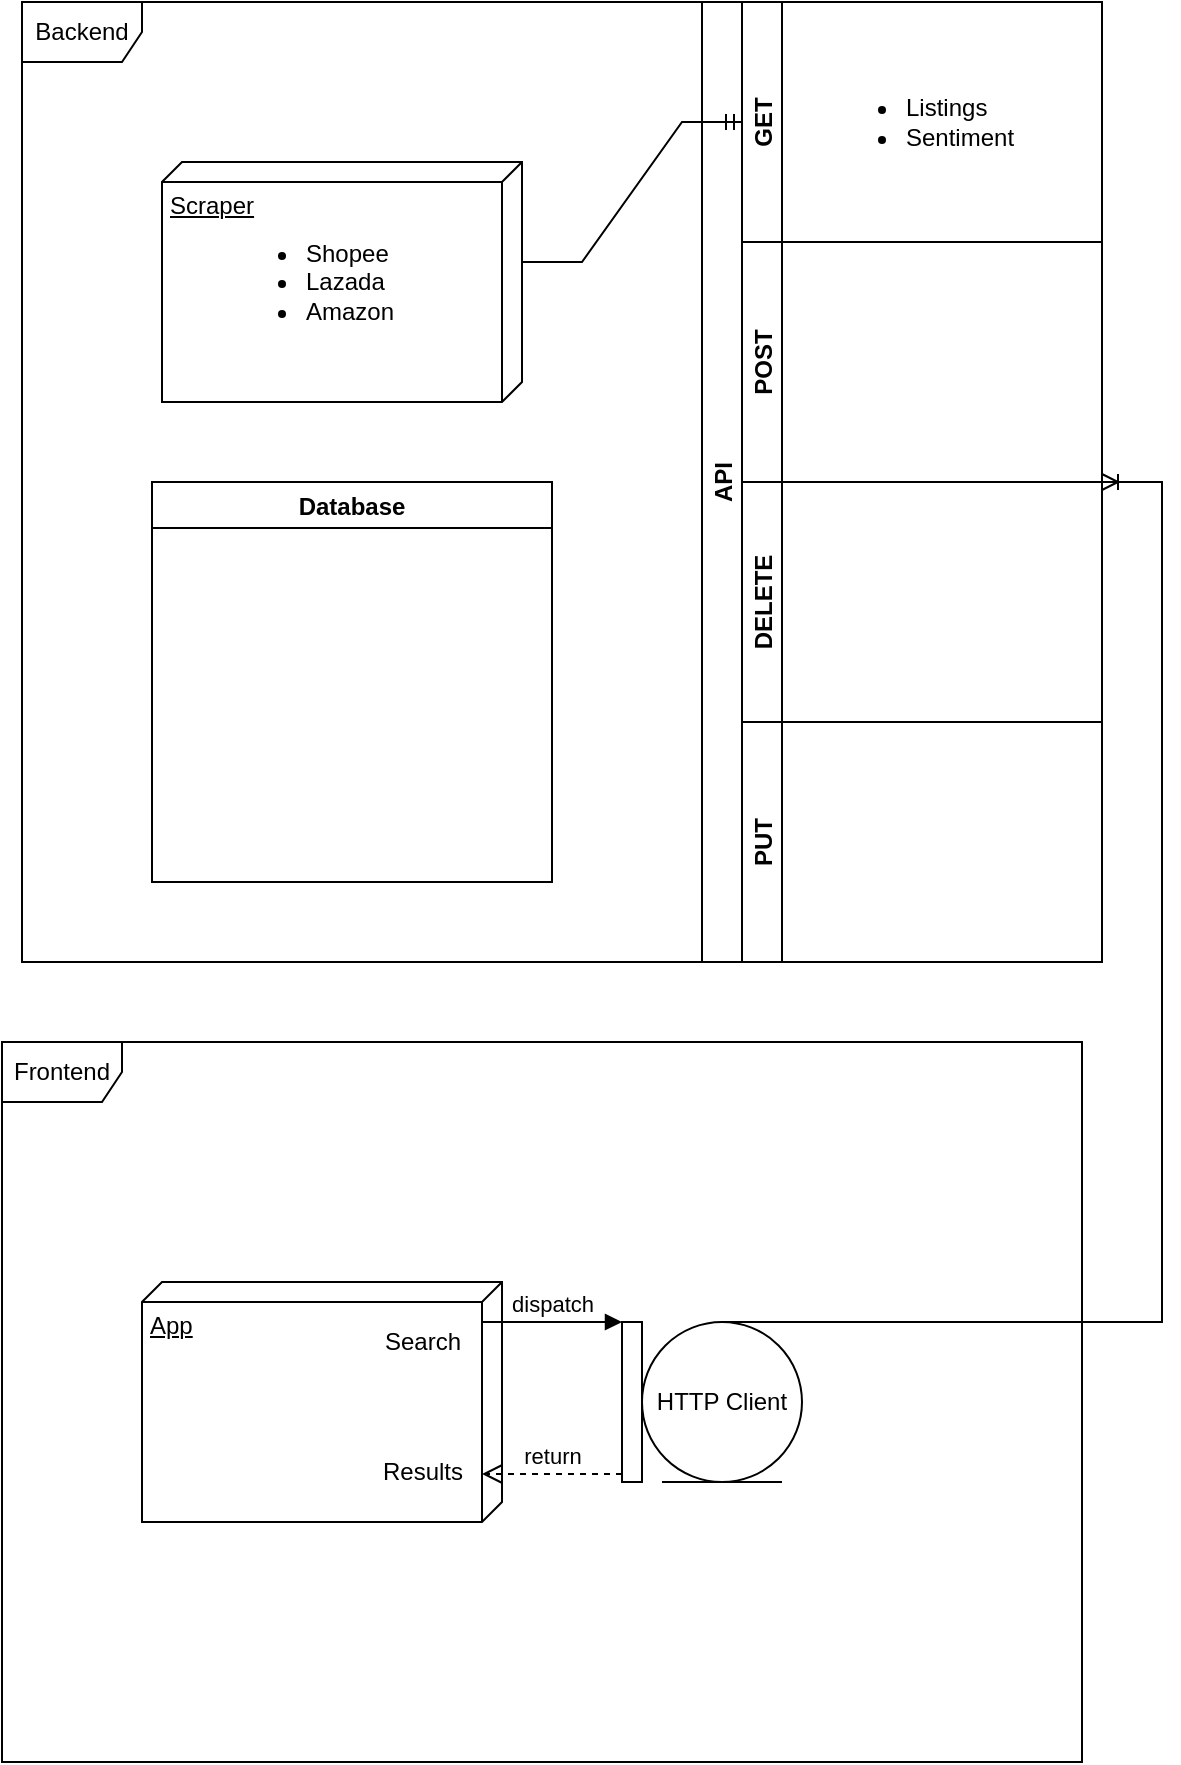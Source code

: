 <mxfile version="20.0.3" type="github"><diagram id="TygaNg8Vwi8kkUFEqSgf" name="Page-1"><mxGraphModel dx="1426" dy="712" grid="1" gridSize="10" guides="1" tooltips="1" connect="1" arrows="1" fold="1" page="1" pageScale="1" pageWidth="850" pageHeight="1100" math="0" shadow="0"><root><mxCell id="0"/><mxCell id="1" parent="0"/><mxCell id="lMQCDEXcYFpefWihs0on-1" value="Frontend" style="shape=umlFrame;whiteSpace=wrap;html=1;" vertex="1" parent="1"><mxGeometry x="150" y="560" width="540" height="360" as="geometry"/></mxCell><mxCell id="lMQCDEXcYFpefWihs0on-2" value="Backend" style="shape=umlFrame;whiteSpace=wrap;html=1;" vertex="1" parent="1"><mxGeometry x="160" y="40" width="540" height="480" as="geometry"/></mxCell><mxCell id="lMQCDEXcYFpefWihs0on-3" value="HTTP Client" style="ellipse;shape=umlEntity;whiteSpace=wrap;html=1;" vertex="1" parent="1"><mxGeometry x="470" y="700" width="80" height="80" as="geometry"/></mxCell><mxCell id="lMQCDEXcYFpefWihs0on-4" value="App&lt;br&gt;" style="verticalAlign=top;align=left;spacingTop=8;spacingLeft=2;spacingRight=12;shape=cube;size=10;direction=south;fontStyle=4;html=1;" vertex="1" parent="1"><mxGeometry x="220" y="680" width="180" height="120" as="geometry"/></mxCell><mxCell id="lMQCDEXcYFpefWihs0on-5" value="" style="html=1;points=[];perimeter=orthogonalPerimeter;" vertex="1" parent="1"><mxGeometry x="460" y="700" width="10" height="80" as="geometry"/></mxCell><mxCell id="lMQCDEXcYFpefWihs0on-6" value="dispatch" style="html=1;verticalAlign=bottom;endArrow=block;entryX=0;entryY=0;rounded=0;" edge="1" parent="1" target="lMQCDEXcYFpefWihs0on-5"><mxGeometry relative="1" as="geometry"><mxPoint x="390" y="700" as="sourcePoint"/></mxGeometry></mxCell><mxCell id="lMQCDEXcYFpefWihs0on-7" value="return" style="html=1;verticalAlign=bottom;endArrow=open;dashed=1;endSize=8;exitX=0;exitY=0.95;rounded=0;" edge="1" parent="1" source="lMQCDEXcYFpefWihs0on-5"><mxGeometry relative="1" as="geometry"><mxPoint x="390" y="776" as="targetPoint"/></mxGeometry></mxCell><mxCell id="lMQCDEXcYFpefWihs0on-8" value="Search" style="text;html=1;resizable=0;autosize=1;align=center;verticalAlign=middle;points=[];fillColor=none;strokeColor=none;rounded=0;" vertex="1" parent="1"><mxGeometry x="330" y="695" width="60" height="30" as="geometry"/></mxCell><mxCell id="lMQCDEXcYFpefWihs0on-9" value="Results" style="text;html=1;resizable=0;autosize=1;align=center;verticalAlign=middle;points=[];fillColor=none;strokeColor=none;rounded=0;" vertex="1" parent="1"><mxGeometry x="330" y="760" width="60" height="30" as="geometry"/></mxCell><mxCell id="lMQCDEXcYFpefWihs0on-10" value="Scraper" style="verticalAlign=top;align=left;spacingTop=8;spacingLeft=2;spacingRight=12;shape=cube;size=10;direction=south;fontStyle=4;html=1;" vertex="1" parent="1"><mxGeometry x="230" y="120" width="180" height="120" as="geometry"/></mxCell><mxCell id="lMQCDEXcYFpefWihs0on-11" value="API" style="swimlane;childLayout=stackLayout;resizeParent=1;resizeParentMax=0;horizontal=0;startSize=20;horizontalStack=0;" vertex="1" parent="1"><mxGeometry x="500" y="40" width="200" height="480" as="geometry"/></mxCell><mxCell id="lMQCDEXcYFpefWihs0on-12" value="GET" style="swimlane;startSize=20;horizontal=0;" vertex="1" parent="lMQCDEXcYFpefWihs0on-11"><mxGeometry x="20" width="180" height="120" as="geometry"/></mxCell><mxCell id="lMQCDEXcYFpefWihs0on-13" value="&lt;ul&gt;&lt;li&gt;Listings&lt;/li&gt;&lt;li&gt;Sentiment&lt;/li&gt;&lt;/ul&gt;" style="text;strokeColor=none;fillColor=none;html=1;whiteSpace=wrap;verticalAlign=middle;overflow=hidden;" vertex="1" parent="lMQCDEXcYFpefWihs0on-12"><mxGeometry x="40" y="20" width="100" height="80" as="geometry"/></mxCell><mxCell id="lMQCDEXcYFpefWihs0on-14" value="POST" style="swimlane;startSize=20;horizontal=0;" vertex="1" parent="lMQCDEXcYFpefWihs0on-11"><mxGeometry x="20" y="120" width="180" height="120" as="geometry"/></mxCell><mxCell id="lMQCDEXcYFpefWihs0on-15" value="DELETE" style="swimlane;startSize=20;horizontal=0;" vertex="1" parent="lMQCDEXcYFpefWihs0on-11"><mxGeometry x="20" y="240" width="180" height="120" as="geometry"/></mxCell><mxCell id="lMQCDEXcYFpefWihs0on-16" value="PUT" style="swimlane;startSize=20;horizontal=0;" vertex="1" parent="lMQCDEXcYFpefWihs0on-11"><mxGeometry x="20" y="360" width="180" height="120" as="geometry"/></mxCell><mxCell id="lMQCDEXcYFpefWihs0on-17" value="" style="edgeStyle=entityRelationEdgeStyle;fontSize=12;html=1;endArrow=ERoneToMany;rounded=0;exitX=0.5;exitY=0;exitDx=0;exitDy=0;" edge="1" parent="1" source="lMQCDEXcYFpefWihs0on-3" target="lMQCDEXcYFpefWihs0on-2"><mxGeometry width="100" height="100" relative="1" as="geometry"><mxPoint x="370" y="490" as="sourcePoint"/><mxPoint x="470" y="390" as="targetPoint"/></mxGeometry></mxCell><mxCell id="lMQCDEXcYFpefWihs0on-18" value="" style="edgeStyle=entityRelationEdgeStyle;fontSize=12;html=1;endArrow=ERmandOne;rounded=0;entryX=0;entryY=0.5;entryDx=0;entryDy=0;" edge="1" parent="1" target="lMQCDEXcYFpefWihs0on-12"><mxGeometry width="100" height="100" relative="1" as="geometry"><mxPoint x="410" y="170" as="sourcePoint"/><mxPoint x="510" y="270" as="targetPoint"/></mxGeometry></mxCell><mxCell id="lMQCDEXcYFpefWihs0on-19" value="&lt;ul&gt;&lt;li&gt;Shopee&lt;/li&gt;&lt;li&gt;Lazada&lt;/li&gt;&lt;li&gt;Amazon&lt;/li&gt;&lt;/ul&gt;" style="text;strokeColor=none;fillColor=none;html=1;whiteSpace=wrap;verticalAlign=middle;overflow=hidden;" vertex="1" parent="1"><mxGeometry x="260" y="140" width="100" height="80" as="geometry"/></mxCell><mxCell id="lMQCDEXcYFpefWihs0on-20" value="Database" style="swimlane;" vertex="1" parent="1"><mxGeometry x="225" y="280" width="200" height="200" as="geometry"/></mxCell><mxCell id="lMQCDEXcYFpefWihs0on-21" value="" style="shape=image;html=1;verticalAlign=top;verticalLabelPosition=bottom;labelBackgroundColor=#ffffff;imageAspect=0;aspect=fixed;image=https://cdn2.iconfinder.com/data/icons/boxicons-regular-vol-3/24/bx-question-mark-128.png" vertex="1" parent="lMQCDEXcYFpefWihs0on-20"><mxGeometry x="60" y="80" width="70" height="70" as="geometry"/></mxCell></root></mxGraphModel></diagram></mxfile>